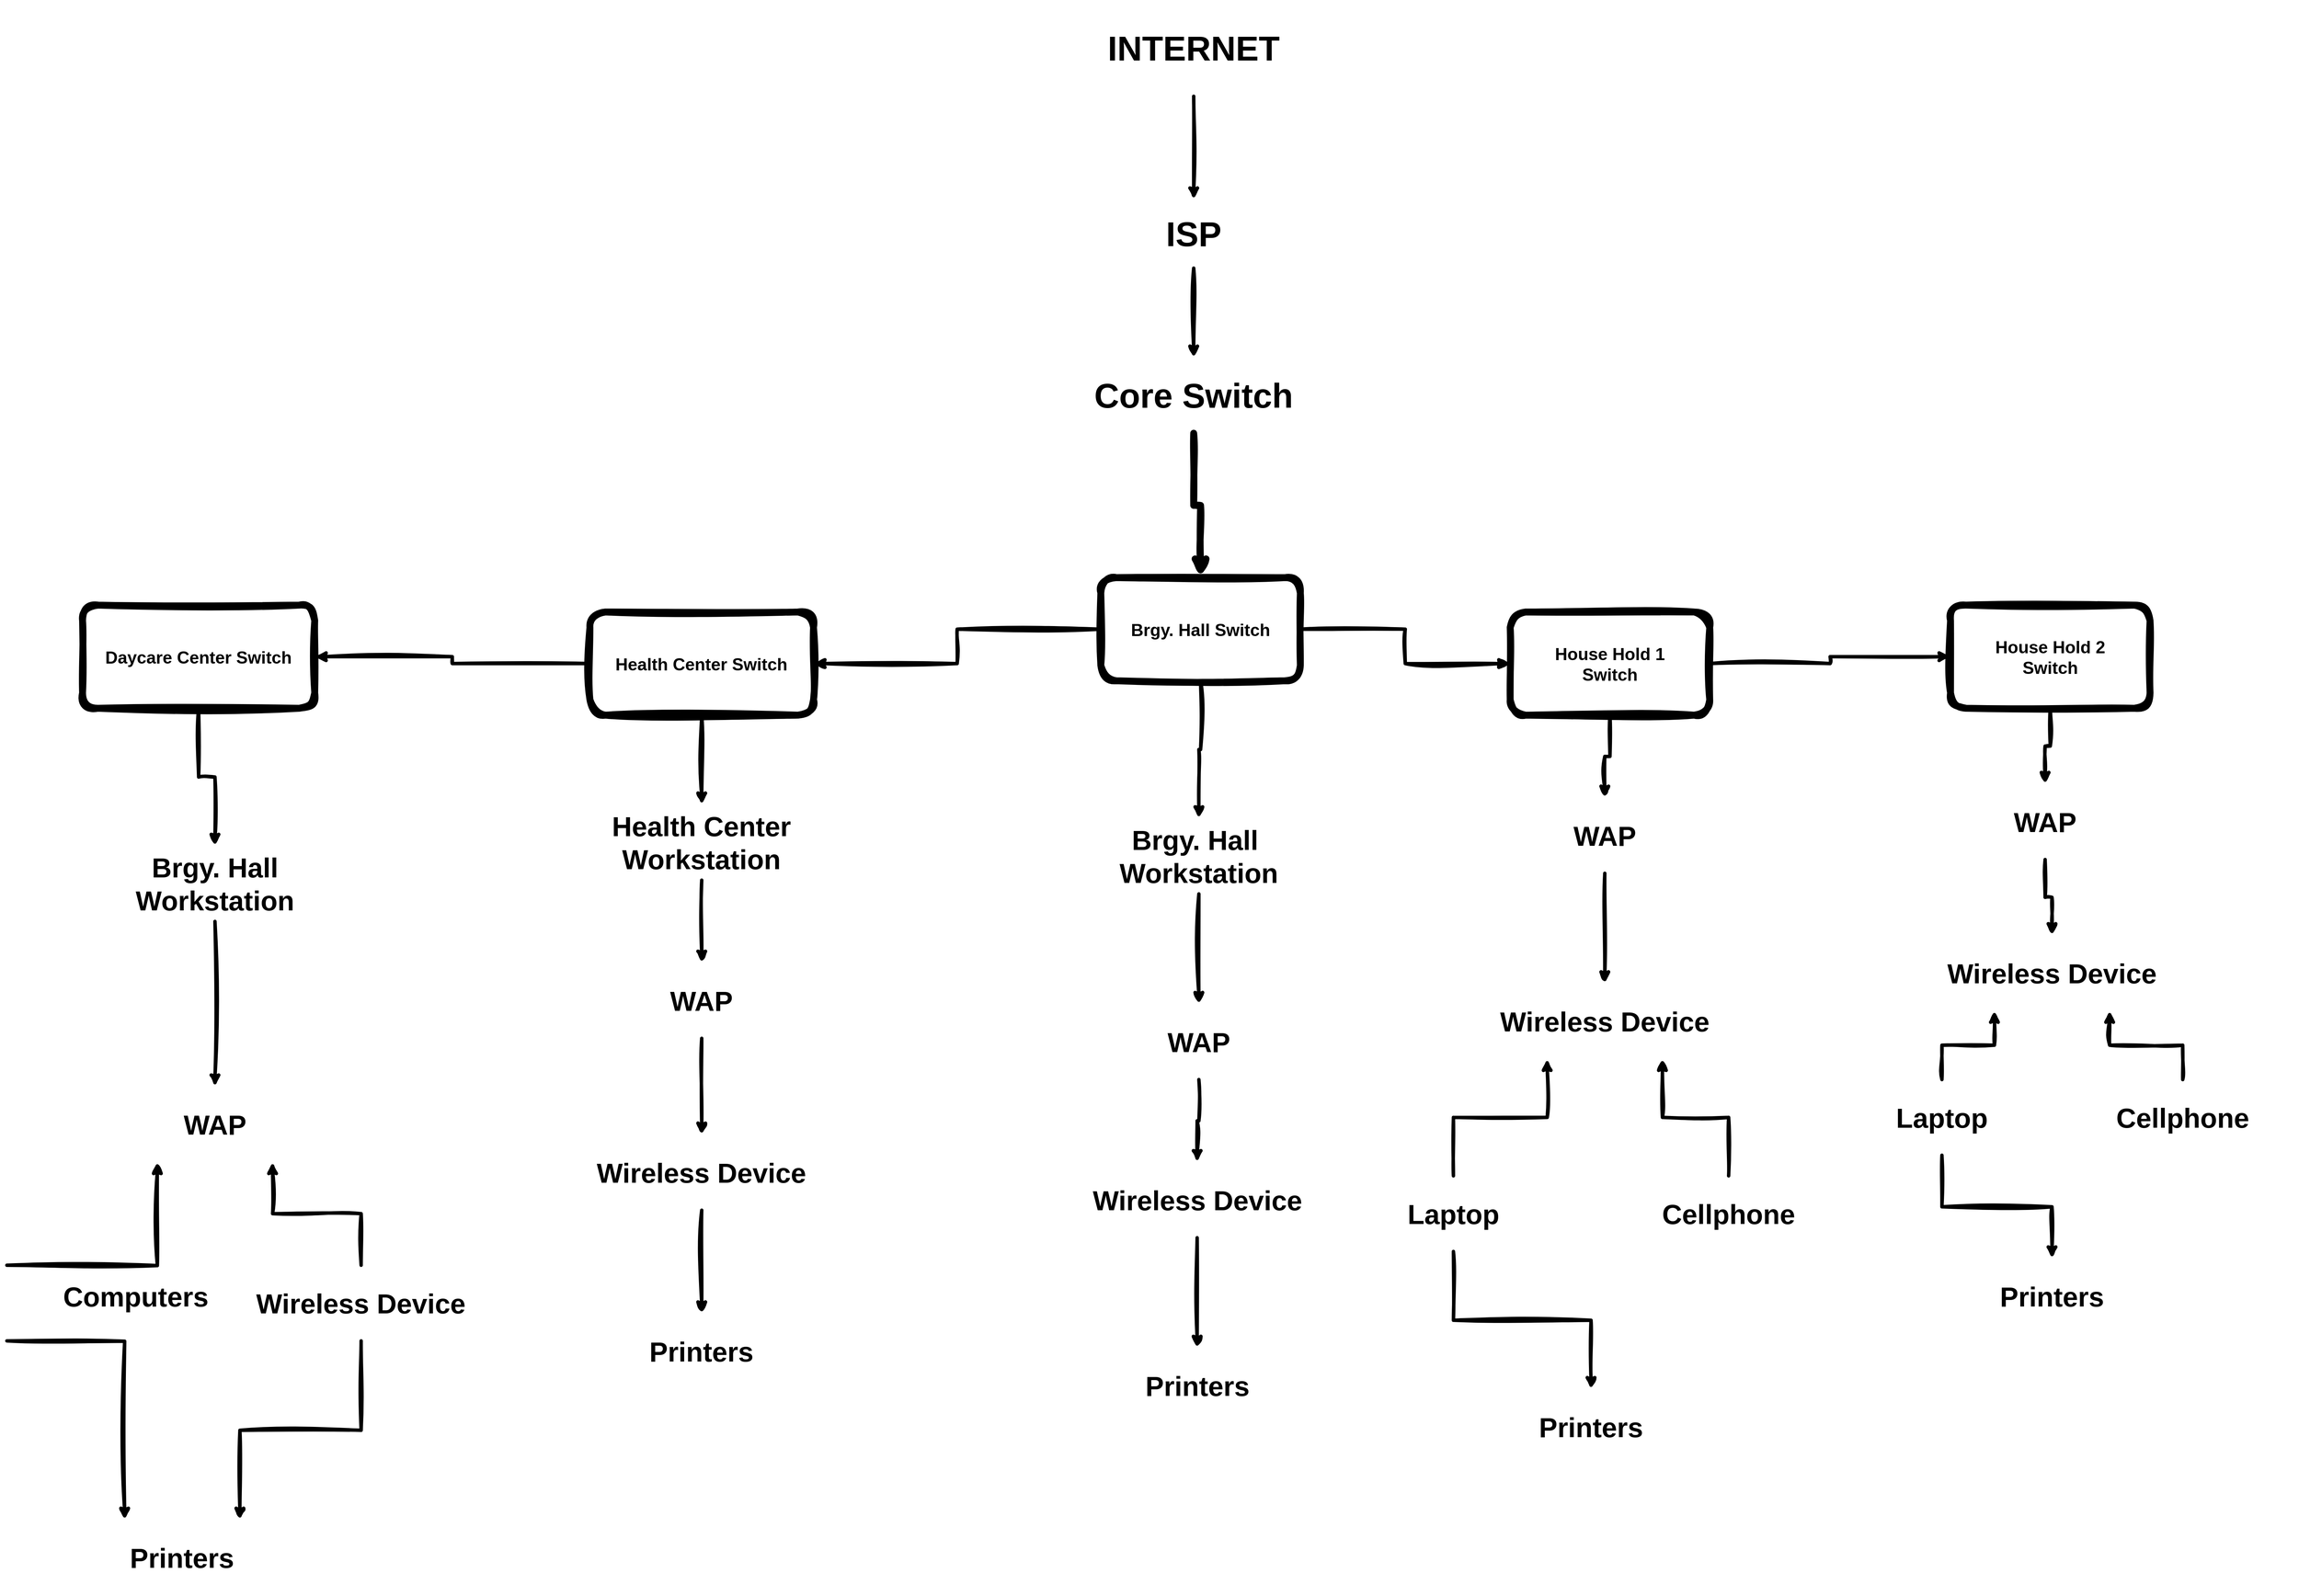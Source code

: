 <mxfile version="24.5.5" type="github">
  <diagram name="Page-1" id="B_gv9GOFP5bBfRUmPWNx">
    <mxGraphModel dx="5285" dy="2945" grid="1" gridSize="10" guides="1" tooltips="1" connect="1" arrows="1" fold="1" page="1" pageScale="1" pageWidth="850" pageHeight="1100" math="0" shadow="0">
      <root>
        <mxCell id="0" />
        <mxCell id="1" parent="0" />
        <mxCell id="cU2UB0Qx6bh0rX04pfWm-8" style="edgeStyle=orthogonalEdgeStyle;rounded=0;orthogonalLoop=1;jettySize=auto;html=1;exitX=0.5;exitY=1;exitDx=0;exitDy=0;entryX=0.5;entryY=0;entryDx=0;entryDy=0;strokeWidth=5;fontStyle=1;sketch=1;curveFitting=1;jiggle=2;" edge="1" parent="1" source="ERC3TZl0UmH6vnA0-MCl-3" target="ERC3TZl0UmH6vnA0-MCl-21">
          <mxGeometry relative="1" as="geometry" />
        </mxCell>
        <mxCell id="ERC3TZl0UmH6vnA0-MCl-3" value="&lt;font style=&quot;font-size: 25px;&quot;&gt;&lt;span&gt;Daycare Center Switch&lt;/span&gt;&lt;/font&gt;" style="rounded=1;whiteSpace=wrap;html=1;strokeWidth=10;fontStyle=1;sketch=1;curveFitting=1;jiggle=2;" parent="1" vertex="1">
          <mxGeometry x="-1190" y="180" width="337.43" height="150" as="geometry" />
        </mxCell>
        <mxCell id="cU2UB0Qx6bh0rX04pfWm-28" style="edgeStyle=orthogonalEdgeStyle;rounded=0;orthogonalLoop=1;jettySize=auto;html=1;entryX=0.5;entryY=0;entryDx=0;entryDy=0;fontStyle=1;strokeWidth=5;sketch=1;curveFitting=1;jiggle=2;" edge="1" parent="1" source="ERC3TZl0UmH6vnA0-MCl-6" target="ERC3TZl0UmH6vnA0-MCl-26">
          <mxGeometry relative="1" as="geometry" />
        </mxCell>
        <mxCell id="cU2UB0Qx6bh0rX04pfWm-36" style="edgeStyle=orthogonalEdgeStyle;rounded=0;orthogonalLoop=1;jettySize=auto;html=1;entryX=1;entryY=0.5;entryDx=0;entryDy=0;strokeWidth=5;sketch=1;curveFitting=1;jiggle=2;" edge="1" parent="1" source="ERC3TZl0UmH6vnA0-MCl-6" target="ERC3TZl0UmH6vnA0-MCl-3">
          <mxGeometry relative="1" as="geometry" />
        </mxCell>
        <mxCell id="ERC3TZl0UmH6vnA0-MCl-6" value="&lt;font style=&quot;font-size: 25px;&quot;&gt;&lt;span&gt;Health Center Switch&lt;/span&gt;&lt;/font&gt;" style="rounded=1;whiteSpace=wrap;html=1;strokeWidth=10;fontStyle=1;sketch=1;curveFitting=1;jiggle=2;" parent="1" vertex="1">
          <mxGeometry x="-452.57" y="190" width="325" height="150" as="geometry" />
        </mxCell>
        <mxCell id="cU2UB0Qx6bh0rX04pfWm-26" style="edgeStyle=orthogonalEdgeStyle;rounded=0;orthogonalLoop=1;jettySize=auto;html=1;entryX=0.5;entryY=0;entryDx=0;entryDy=0;fontStyle=1;strokeWidth=5;sketch=1;curveFitting=1;jiggle=2;" edge="1" parent="1" source="ERC3TZl0UmH6vnA0-MCl-7" target="ERC3TZl0UmH6vnA0-MCl-36">
          <mxGeometry relative="1" as="geometry" />
        </mxCell>
        <mxCell id="cU2UB0Qx6bh0rX04pfWm-38" style="edgeStyle=orthogonalEdgeStyle;rounded=0;orthogonalLoop=1;jettySize=auto;html=1;entryX=0;entryY=0.5;entryDx=0;entryDy=0;strokeWidth=5;sketch=1;curveFitting=1;jiggle=2;" edge="1" parent="1" source="ERC3TZl0UmH6vnA0-MCl-7" target="ERC3TZl0UmH6vnA0-MCl-10">
          <mxGeometry relative="1" as="geometry" />
        </mxCell>
        <mxCell id="ERC3TZl0UmH6vnA0-MCl-7" value="&lt;font style=&quot;font-size: 25px;&quot;&gt;&lt;span&gt;House Hold 1&lt;/span&gt;&lt;/font&gt;&lt;div&gt;&lt;font style=&quot;font-size: 25px;&quot;&gt;&lt;span&gt;Switch&lt;/span&gt;&lt;/font&gt;&lt;/div&gt;" style="rounded=1;whiteSpace=wrap;html=1;strokeWidth=10;fontStyle=1;sketch=1;curveFitting=1;jiggle=2;" parent="1" vertex="1">
          <mxGeometry x="885" y="190" width="290" height="150" as="geometry" />
        </mxCell>
        <mxCell id="cU2UB0Qx6bh0rX04pfWm-27" style="edgeStyle=orthogonalEdgeStyle;rounded=0;orthogonalLoop=1;jettySize=auto;html=1;entryX=0.5;entryY=0;entryDx=0;entryDy=0;fontStyle=1;fontSize=10;strokeWidth=5;sketch=1;curveFitting=1;jiggle=2;" edge="1" parent="1" source="ERC3TZl0UmH6vnA0-MCl-8" target="ERC3TZl0UmH6vnA0-MCl-30">
          <mxGeometry relative="1" as="geometry" />
        </mxCell>
        <mxCell id="cU2UB0Qx6bh0rX04pfWm-35" style="edgeStyle=orthogonalEdgeStyle;rounded=0;orthogonalLoop=1;jettySize=auto;html=1;entryX=1;entryY=0.5;entryDx=0;entryDy=0;strokeWidth=5;sketch=1;curveFitting=1;jiggle=2;" edge="1" parent="1" source="ERC3TZl0UmH6vnA0-MCl-8" target="ERC3TZl0UmH6vnA0-MCl-6">
          <mxGeometry relative="1" as="geometry" />
        </mxCell>
        <mxCell id="cU2UB0Qx6bh0rX04pfWm-37" style="edgeStyle=orthogonalEdgeStyle;rounded=0;orthogonalLoop=1;jettySize=auto;html=1;entryX=0;entryY=0.5;entryDx=0;entryDy=0;strokeWidth=5;sketch=1;curveFitting=1;jiggle=2;" edge="1" parent="1" source="ERC3TZl0UmH6vnA0-MCl-8" target="ERC3TZl0UmH6vnA0-MCl-7">
          <mxGeometry relative="1" as="geometry" />
        </mxCell>
        <mxCell id="ERC3TZl0UmH6vnA0-MCl-8" value="&lt;font style=&quot;font-size: 25px;&quot;&gt;&lt;span&gt;Brgy. Hall Switch&lt;/span&gt;&lt;/font&gt;" style="rounded=1;whiteSpace=wrap;html=1;strokeWidth=10;fontStyle=1;sketch=1;curveFitting=1;jiggle=2;" parent="1" vertex="1">
          <mxGeometry x="290" y="140" width="290" height="150" as="geometry" />
        </mxCell>
        <mxCell id="cU2UB0Qx6bh0rX04pfWm-25" style="edgeStyle=orthogonalEdgeStyle;rounded=0;orthogonalLoop=1;jettySize=auto;html=1;entryX=0.5;entryY=0;entryDx=0;entryDy=0;fontStyle=1;strokeWidth=5;sketch=1;curveFitting=1;jiggle=2;" edge="1" parent="1" source="ERC3TZl0UmH6vnA0-MCl-10" target="ERC3TZl0UmH6vnA0-MCl-37">
          <mxGeometry relative="1" as="geometry" />
        </mxCell>
        <mxCell id="ERC3TZl0UmH6vnA0-MCl-10" value="&lt;font style=&quot;font-size: 25px;&quot;&gt;&lt;span&gt;House Hold 2&lt;/span&gt;&lt;/font&gt;&lt;div&gt;&lt;font style=&quot;font-size: 25px;&quot;&gt;&lt;span&gt;Switch&lt;/span&gt;&lt;/font&gt;&lt;/div&gt;" style="rounded=1;whiteSpace=wrap;html=1;strokeWidth=10;fontStyle=1;sketch=1;curveFitting=1;jiggle=2;" parent="1" vertex="1">
          <mxGeometry x="1525" y="180" width="290" height="150" as="geometry" />
        </mxCell>
        <mxCell id="ERC3TZl0UmH6vnA0-MCl-19" style="edgeStyle=orthogonalEdgeStyle;rounded=0;orthogonalLoop=1;jettySize=auto;html=1;entryX=0.5;entryY=0;entryDx=0;entryDy=0;strokeWidth=5;fontStyle=1;sketch=1;curveFitting=1;jiggle=2;" parent="1" source="ERC3TZl0UmH6vnA0-MCl-13" target="ERC3TZl0UmH6vnA0-MCl-17" edge="1">
          <mxGeometry relative="1" as="geometry" />
        </mxCell>
        <mxCell id="ERC3TZl0UmH6vnA0-MCl-13" value="&lt;font style=&quot;font-size: 50px;&quot;&gt;INTERNET&lt;/font&gt;" style="text;strokeColor=none;align=center;fillColor=none;html=1;verticalAlign=middle;whiteSpace=wrap;rounded=0;fontStyle=1;strokeWidth=5;sketch=1;curveFitting=1;jiggle=2;" parent="1" vertex="1">
          <mxGeometry x="270" y="-700" width="310" height="140" as="geometry" />
        </mxCell>
        <mxCell id="ERC3TZl0UmH6vnA0-MCl-20" style="edgeStyle=orthogonalEdgeStyle;rounded=0;orthogonalLoop=1;jettySize=auto;html=1;entryX=0.5;entryY=0;entryDx=0;entryDy=0;strokeWidth=5;fontStyle=1;sketch=1;curveFitting=1;jiggle=2;" parent="1" source="ERC3TZl0UmH6vnA0-MCl-17" target="ERC3TZl0UmH6vnA0-MCl-18" edge="1">
          <mxGeometry relative="1" as="geometry" />
        </mxCell>
        <mxCell id="ERC3TZl0UmH6vnA0-MCl-17" value="&lt;font style=&quot;font-size: 50px;&quot;&gt;ISP&lt;/font&gt;" style="text;strokeColor=none;align=center;fillColor=none;html=1;verticalAlign=middle;whiteSpace=wrap;rounded=0;fontStyle=1;strokeWidth=5;sketch=1;curveFitting=1;jiggle=2;" parent="1" vertex="1">
          <mxGeometry x="320" y="-410" width="210" height="100" as="geometry" />
        </mxCell>
        <mxCell id="cU2UB0Qx6bh0rX04pfWm-34" style="edgeStyle=orthogonalEdgeStyle;rounded=0;orthogonalLoop=1;jettySize=auto;html=1;entryX=0.5;entryY=0;entryDx=0;entryDy=0;strokeWidth=10;sketch=1;curveFitting=1;jiggle=2;" edge="1" parent="1" source="ERC3TZl0UmH6vnA0-MCl-18" target="ERC3TZl0UmH6vnA0-MCl-8">
          <mxGeometry relative="1" as="geometry" />
        </mxCell>
        <mxCell id="ERC3TZl0UmH6vnA0-MCl-18" value="&lt;font style=&quot;font-size: 50px;&quot;&gt;Core Switch&lt;/font&gt;" style="text;strokeColor=none;align=center;fillColor=none;html=1;verticalAlign=middle;whiteSpace=wrap;rounded=0;fontStyle=1;strokeWidth=5;sketch=1;curveFitting=1;jiggle=2;" parent="1" vertex="1">
          <mxGeometry x="270" y="-180" width="310" height="110" as="geometry" />
        </mxCell>
        <mxCell id="cU2UB0Qx6bh0rX04pfWm-9" style="edgeStyle=orthogonalEdgeStyle;rounded=0;orthogonalLoop=1;jettySize=auto;html=1;entryX=0.5;entryY=0;entryDx=0;entryDy=0;strokeWidth=5;fontStyle=1;sketch=1;curveFitting=1;jiggle=2;" edge="1" parent="1" source="ERC3TZl0UmH6vnA0-MCl-21" target="ERC3TZl0UmH6vnA0-MCl-22">
          <mxGeometry relative="1" as="geometry" />
        </mxCell>
        <mxCell id="ERC3TZl0UmH6vnA0-MCl-21" value="&lt;font style=&quot;font-size: 40px;&quot;&gt;Brgy. Hall Workstation&lt;/font&gt;" style="text;strokeColor=none;align=center;fillColor=none;html=1;verticalAlign=middle;whiteSpace=wrap;rounded=0;fontStyle=1;strokeWidth=5;sketch=1;curveFitting=1;jiggle=2;" parent="1" vertex="1">
          <mxGeometry x="-1165.07" y="530" width="335" height="110" as="geometry" />
        </mxCell>
        <mxCell id="ERC3TZl0UmH6vnA0-MCl-22" value="&lt;font style=&quot;font-size: 40px;&quot;&gt;WAP&lt;/font&gt;" style="text;strokeColor=none;align=center;fillColor=none;html=1;verticalAlign=middle;whiteSpace=wrap;rounded=0;fontStyle=1;strokeWidth=5;sketch=1;curveFitting=1;jiggle=2;" parent="1" vertex="1">
          <mxGeometry x="-1165.07" y="880" width="335" height="110" as="geometry" />
        </mxCell>
        <mxCell id="cU2UB0Qx6bh0rX04pfWm-11" style="edgeStyle=orthogonalEdgeStyle;rounded=0;orthogonalLoop=1;jettySize=auto;html=1;entryX=0.75;entryY=1;entryDx=0;entryDy=0;fontStyle=1;fontSize=10;strokeWidth=5;sketch=1;curveFitting=1;jiggle=2;" edge="1" parent="1" source="ERC3TZl0UmH6vnA0-MCl-23" target="ERC3TZl0UmH6vnA0-MCl-22">
          <mxGeometry relative="1" as="geometry" />
        </mxCell>
        <mxCell id="cU2UB0Qx6bh0rX04pfWm-12" style="edgeStyle=orthogonalEdgeStyle;rounded=0;orthogonalLoop=1;jettySize=auto;html=1;entryX=0.75;entryY=0;entryDx=0;entryDy=0;fontStyle=1;fontSize=10;strokeWidth=5;sketch=1;curveFitting=1;jiggle=2;" edge="1" parent="1" source="ERC3TZl0UmH6vnA0-MCl-23" target="ERC3TZl0UmH6vnA0-MCl-25">
          <mxGeometry relative="1" as="geometry" />
        </mxCell>
        <mxCell id="ERC3TZl0UmH6vnA0-MCl-23" value="&lt;font style=&quot;font-size: 40px;&quot;&gt;Wireless Device&lt;/font&gt;" style="text;strokeColor=none;align=center;fillColor=none;html=1;verticalAlign=middle;whiteSpace=wrap;rounded=0;fontStyle=1;strokeWidth=5;sketch=1;curveFitting=1;jiggle=2;" parent="1" vertex="1">
          <mxGeometry x="-952.57" y="1140" width="335" height="110" as="geometry" />
        </mxCell>
        <mxCell id="cU2UB0Qx6bh0rX04pfWm-10" style="edgeStyle=orthogonalEdgeStyle;rounded=0;orthogonalLoop=1;jettySize=auto;html=1;entryX=0.25;entryY=1;entryDx=0;entryDy=0;fontStyle=1;fontSize=10;strokeWidth=5;sketch=1;curveFitting=1;jiggle=2;" edge="1" parent="1" target="ERC3TZl0UmH6vnA0-MCl-22">
          <mxGeometry relative="1" as="geometry">
            <mxPoint x="-1299.999" y="1140" as="sourcePoint" />
          </mxGeometry>
        </mxCell>
        <mxCell id="cU2UB0Qx6bh0rX04pfWm-13" style="edgeStyle=orthogonalEdgeStyle;rounded=0;orthogonalLoop=1;jettySize=auto;html=1;entryX=0.25;entryY=0;entryDx=0;entryDy=0;fontStyle=1;fontSize=10;strokeWidth=5;sketch=1;curveFitting=1;jiggle=2;" edge="1" parent="1" target="ERC3TZl0UmH6vnA0-MCl-25">
          <mxGeometry relative="1" as="geometry">
            <mxPoint x="-1299.999" y="1250" as="sourcePoint" />
          </mxGeometry>
        </mxCell>
        <mxCell id="ERC3TZl0UmH6vnA0-MCl-24" value="&lt;font style=&quot;font-size: 40px;&quot;&gt;Computers&lt;/font&gt;" style="text;strokeColor=none;align=center;fillColor=none;html=1;verticalAlign=middle;whiteSpace=wrap;rounded=0;fontStyle=1;strokeWidth=5;sketch=1;curveFitting=1;jiggle=2;" parent="1" vertex="1">
          <mxGeometry x="-1280" y="1130" width="335" height="110" as="geometry" />
        </mxCell>
        <mxCell id="ERC3TZl0UmH6vnA0-MCl-25" value="&lt;font style=&quot;font-size: 40px;&quot;&gt;Printers&lt;/font&gt;" style="text;strokeColor=none;align=center;fillColor=none;html=1;verticalAlign=middle;whiteSpace=wrap;rounded=0;fontStyle=1;strokeWidth=5;sketch=1;curveFitting=1;jiggle=2;" parent="1" vertex="1">
          <mxGeometry x="-1212.57" y="1510" width="335" height="110" as="geometry" />
        </mxCell>
        <mxCell id="cU2UB0Qx6bh0rX04pfWm-14" style="edgeStyle=orthogonalEdgeStyle;rounded=0;orthogonalLoop=1;jettySize=auto;html=1;entryX=0.5;entryY=0;entryDx=0;entryDy=0;fontStyle=1;strokeWidth=5;sketch=1;curveFitting=1;jiggle=2;" edge="1" parent="1" source="ERC3TZl0UmH6vnA0-MCl-26" target="ERC3TZl0UmH6vnA0-MCl-27">
          <mxGeometry relative="1" as="geometry" />
        </mxCell>
        <mxCell id="ERC3TZl0UmH6vnA0-MCl-26" value="&lt;font style=&quot;font-size: 40px;&quot;&gt;Health Center Workstation&lt;/font&gt;" style="text;strokeColor=none;align=center;fillColor=none;html=1;verticalAlign=middle;whiteSpace=wrap;rounded=0;fontStyle=1;strokeWidth=5;sketch=1;curveFitting=1;jiggle=2;" parent="1" vertex="1">
          <mxGeometry x="-457.57" y="470" width="335" height="110" as="geometry" />
        </mxCell>
        <mxCell id="cU2UB0Qx6bh0rX04pfWm-15" style="edgeStyle=orthogonalEdgeStyle;rounded=0;orthogonalLoop=1;jettySize=auto;html=1;entryX=0.5;entryY=0;entryDx=0;entryDy=0;fontStyle=1;strokeWidth=5;sketch=1;curveFitting=1;jiggle=2;" edge="1" parent="1" source="ERC3TZl0UmH6vnA0-MCl-27" target="ERC3TZl0UmH6vnA0-MCl-28">
          <mxGeometry relative="1" as="geometry" />
        </mxCell>
        <mxCell id="ERC3TZl0UmH6vnA0-MCl-27" value="&lt;font style=&quot;font-size: 40px;&quot;&gt;WAP&lt;/font&gt;" style="text;strokeColor=none;align=center;fillColor=none;html=1;verticalAlign=middle;whiteSpace=wrap;rounded=0;fontStyle=1;strokeWidth=5;sketch=1;curveFitting=1;jiggle=2;" parent="1" vertex="1">
          <mxGeometry x="-457.57" y="700" width="335" height="110" as="geometry" />
        </mxCell>
        <mxCell id="cU2UB0Qx6bh0rX04pfWm-16" style="edgeStyle=orthogonalEdgeStyle;rounded=0;orthogonalLoop=1;jettySize=auto;html=1;entryX=0.5;entryY=0;entryDx=0;entryDy=0;fontStyle=1;fontSize=10;strokeWidth=5;sketch=1;curveFitting=1;jiggle=2;" edge="1" parent="1" source="ERC3TZl0UmH6vnA0-MCl-28" target="ERC3TZl0UmH6vnA0-MCl-29">
          <mxGeometry relative="1" as="geometry" />
        </mxCell>
        <mxCell id="ERC3TZl0UmH6vnA0-MCl-28" value="&lt;font style=&quot;font-size: 40px;&quot;&gt;Wireless Device&lt;/font&gt;" style="text;strokeColor=none;align=center;fillColor=none;html=1;verticalAlign=middle;whiteSpace=wrap;rounded=0;fontStyle=1;strokeWidth=5;sketch=1;curveFitting=1;jiggle=2;" parent="1" vertex="1">
          <mxGeometry x="-457.57" y="950" width="335" height="110" as="geometry" />
        </mxCell>
        <mxCell id="ERC3TZl0UmH6vnA0-MCl-29" value="&lt;font style=&quot;font-size: 40px;&quot;&gt;Printers&lt;/font&gt;" style="text;strokeColor=none;align=center;fillColor=none;html=1;verticalAlign=middle;whiteSpace=wrap;rounded=0;fontStyle=1;strokeWidth=5;sketch=1;curveFitting=1;jiggle=2;" parent="1" vertex="1">
          <mxGeometry x="-457.57" y="1210" width="335" height="110" as="geometry" />
        </mxCell>
        <mxCell id="cU2UB0Qx6bh0rX04pfWm-33" style="edgeStyle=orthogonalEdgeStyle;rounded=0;orthogonalLoop=1;jettySize=auto;html=1;entryX=0.5;entryY=0;entryDx=0;entryDy=0;fontStyle=1;strokeWidth=5;sketch=1;curveFitting=1;jiggle=2;" edge="1" parent="1" source="ERC3TZl0UmH6vnA0-MCl-30" target="ERC3TZl0UmH6vnA0-MCl-31">
          <mxGeometry relative="1" as="geometry" />
        </mxCell>
        <mxCell id="ERC3TZl0UmH6vnA0-MCl-30" value="&lt;font style=&quot;font-size: 40px;&quot;&gt;Brgy. Hall&amp;nbsp; Workstation&lt;/font&gt;" style="text;strokeColor=none;align=center;fillColor=none;html=1;verticalAlign=middle;whiteSpace=wrap;rounded=0;fontStyle=1;strokeWidth=5;sketch=1;curveFitting=1;jiggle=2;" parent="1" vertex="1">
          <mxGeometry x="265" y="490" width="335" height="110" as="geometry" />
        </mxCell>
        <mxCell id="cU2UB0Qx6bh0rX04pfWm-17" style="edgeStyle=orthogonalEdgeStyle;rounded=0;orthogonalLoop=1;jettySize=auto;html=1;entryX=0.5;entryY=0;entryDx=0;entryDy=0;fontStyle=1;strokeWidth=5;sketch=1;curveFitting=1;jiggle=2;" edge="1" parent="1" source="ERC3TZl0UmH6vnA0-MCl-31" target="ERC3TZl0UmH6vnA0-MCl-32">
          <mxGeometry relative="1" as="geometry" />
        </mxCell>
        <mxCell id="ERC3TZl0UmH6vnA0-MCl-31" value="&lt;font style=&quot;font-size: 40px;&quot;&gt;WAP&lt;/font&gt;" style="text;strokeColor=none;align=center;fillColor=none;html=1;verticalAlign=middle;whiteSpace=wrap;rounded=0;fontStyle=1;strokeWidth=5;sketch=1;curveFitting=1;jiggle=2;" parent="1" vertex="1">
          <mxGeometry x="265" y="760" width="335" height="110" as="geometry" />
        </mxCell>
        <mxCell id="cU2UB0Qx6bh0rX04pfWm-18" style="edgeStyle=orthogonalEdgeStyle;rounded=0;orthogonalLoop=1;jettySize=auto;html=1;entryX=0.5;entryY=0;entryDx=0;entryDy=0;fontStyle=1;fontSize=10;strokeWidth=5;sketch=1;curveFitting=1;jiggle=2;" edge="1" parent="1" source="ERC3TZl0UmH6vnA0-MCl-32" target="ERC3TZl0UmH6vnA0-MCl-33">
          <mxGeometry relative="1" as="geometry" />
        </mxCell>
        <mxCell id="ERC3TZl0UmH6vnA0-MCl-32" value="&lt;font style=&quot;font-size: 40px;&quot;&gt;Wireless Device&lt;/font&gt;" style="text;strokeColor=none;align=center;fillColor=none;html=1;verticalAlign=middle;whiteSpace=wrap;rounded=0;fontStyle=1;strokeWidth=5;sketch=1;curveFitting=1;jiggle=2;" parent="1" vertex="1">
          <mxGeometry x="262.5" y="990" width="335" height="110" as="geometry" />
        </mxCell>
        <mxCell id="ERC3TZl0UmH6vnA0-MCl-33" value="&lt;font style=&quot;font-size: 40px;&quot;&gt;Printers&lt;/font&gt;" style="text;strokeColor=none;align=center;fillColor=none;html=1;verticalAlign=middle;whiteSpace=wrap;rounded=0;fontStyle=1;strokeWidth=5;sketch=1;curveFitting=1;jiggle=2;" parent="1" vertex="1">
          <mxGeometry x="262.5" y="1260" width="335" height="110" as="geometry" />
        </mxCell>
        <mxCell id="cU2UB0Qx6bh0rX04pfWm-19" style="edgeStyle=orthogonalEdgeStyle;rounded=0;orthogonalLoop=1;jettySize=auto;html=1;entryX=0.5;entryY=0;entryDx=0;entryDy=0;fontStyle=1;fontSize=10;strokeWidth=5;sketch=1;curveFitting=1;jiggle=2;" edge="1" parent="1" source="ERC3TZl0UmH6vnA0-MCl-36" target="ERC3TZl0UmH6vnA0-MCl-39">
          <mxGeometry relative="1" as="geometry" />
        </mxCell>
        <mxCell id="ERC3TZl0UmH6vnA0-MCl-36" value="&lt;font style=&quot;font-size: 40px;&quot;&gt;WAP&lt;/font&gt;" style="text;strokeColor=none;align=center;fillColor=none;html=1;verticalAlign=middle;whiteSpace=wrap;rounded=0;fontStyle=1;strokeWidth=5;sketch=1;curveFitting=1;jiggle=2;" parent="1" vertex="1">
          <mxGeometry x="855" y="460" width="335" height="110" as="geometry" />
        </mxCell>
        <mxCell id="cU2UB0Qx6bh0rX04pfWm-29" style="edgeStyle=orthogonalEdgeStyle;rounded=0;orthogonalLoop=1;jettySize=auto;html=1;entryX=0.5;entryY=0;entryDx=0;entryDy=0;fontStyle=1;strokeWidth=5;sketch=1;curveFitting=1;jiggle=2;" edge="1" parent="1" source="ERC3TZl0UmH6vnA0-MCl-37" target="ERC3TZl0UmH6vnA0-MCl-40">
          <mxGeometry relative="1" as="geometry" />
        </mxCell>
        <mxCell id="ERC3TZl0UmH6vnA0-MCl-37" value="&lt;font style=&quot;font-size: 40px;&quot;&gt;WAP&lt;/font&gt;" style="text;strokeColor=none;align=center;fillColor=none;html=1;verticalAlign=middle;whiteSpace=wrap;rounded=0;fontStyle=1;strokeWidth=5;sketch=1;curveFitting=1;jiggle=2;" parent="1" vertex="1">
          <mxGeometry x="1495" y="440" width="335" height="110" as="geometry" />
        </mxCell>
        <mxCell id="ERC3TZl0UmH6vnA0-MCl-39" value="&lt;font style=&quot;font-size: 40px;&quot;&gt;Wireless Device&lt;/font&gt;" style="text;strokeColor=none;align=center;fillColor=none;html=1;verticalAlign=middle;whiteSpace=wrap;rounded=0;fontStyle=1;strokeWidth=5;sketch=1;curveFitting=1;jiggle=2;" parent="1" vertex="1">
          <mxGeometry x="855" y="730" width="335" height="110" as="geometry" />
        </mxCell>
        <mxCell id="ERC3TZl0UmH6vnA0-MCl-40" value="&lt;font style=&quot;font-size: 40px;&quot;&gt;Wireless Device&lt;/font&gt;" style="text;strokeColor=none;align=center;fillColor=none;html=1;verticalAlign=middle;whiteSpace=wrap;rounded=0;fontStyle=1;strokeWidth=5;sketch=1;curveFitting=1;jiggle=2;" parent="1" vertex="1">
          <mxGeometry x="1505" y="660" width="335" height="110" as="geometry" />
        </mxCell>
        <mxCell id="cU2UB0Qx6bh0rX04pfWm-21" style="edgeStyle=orthogonalEdgeStyle;rounded=0;orthogonalLoop=1;jettySize=auto;html=1;entryX=0.75;entryY=1;entryDx=0;entryDy=0;fontStyle=1;fontSize=10;strokeWidth=5;sketch=1;curveFitting=1;jiggle=2;" edge="1" parent="1" source="cU2UB0Qx6bh0rX04pfWm-1" target="ERC3TZl0UmH6vnA0-MCl-39">
          <mxGeometry relative="1" as="geometry" />
        </mxCell>
        <mxCell id="cU2UB0Qx6bh0rX04pfWm-1" value="&lt;span style=&quot;font-size: 40px;&quot;&gt;Cellphone&lt;/span&gt;" style="text;strokeColor=none;align=center;fillColor=none;html=1;verticalAlign=middle;whiteSpace=wrap;rounded=0;fontStyle=1;strokeWidth=5;sketch=1;curveFitting=1;jiggle=2;" vertex="1" parent="1">
          <mxGeometry x="1035" y="1010" width="335" height="110" as="geometry" />
        </mxCell>
        <mxCell id="cU2UB0Qx6bh0rX04pfWm-22" style="edgeStyle=orthogonalEdgeStyle;rounded=0;orthogonalLoop=1;jettySize=auto;html=1;entryX=0.25;entryY=1;entryDx=0;entryDy=0;fontStyle=1;fontSize=10;strokeWidth=5;sketch=1;curveFitting=1;jiggle=2;" edge="1" parent="1" source="cU2UB0Qx6bh0rX04pfWm-2" target="ERC3TZl0UmH6vnA0-MCl-39">
          <mxGeometry relative="1" as="geometry" />
        </mxCell>
        <mxCell id="cU2UB0Qx6bh0rX04pfWm-24" style="edgeStyle=orthogonalEdgeStyle;rounded=0;orthogonalLoop=1;jettySize=auto;html=1;entryX=0.5;entryY=0;entryDx=0;entryDy=0;fontStyle=1;fontSize=10;strokeWidth=5;sketch=1;curveFitting=1;jiggle=2;" edge="1" parent="1" source="cU2UB0Qx6bh0rX04pfWm-2" target="cU2UB0Qx6bh0rX04pfWm-6">
          <mxGeometry relative="1" as="geometry" />
        </mxCell>
        <mxCell id="cU2UB0Qx6bh0rX04pfWm-2" value="&lt;span style=&quot;font-size: 40px;&quot;&gt;Laptop&lt;/span&gt;" style="text;strokeColor=none;align=center;fillColor=none;html=1;verticalAlign=middle;whiteSpace=wrap;rounded=0;fontStyle=1;strokeWidth=5;sketch=1;curveFitting=1;jiggle=2;" vertex="1" parent="1">
          <mxGeometry x="635" y="1010" width="335" height="110" as="geometry" />
        </mxCell>
        <mxCell id="cU2UB0Qx6bh0rX04pfWm-30" style="edgeStyle=orthogonalEdgeStyle;rounded=0;orthogonalLoop=1;jettySize=auto;html=1;entryX=0.25;entryY=1;entryDx=0;entryDy=0;fontStyle=1;fontSize=10;strokeWidth=5;sketch=1;curveFitting=1;jiggle=2;" edge="1" parent="1" source="cU2UB0Qx6bh0rX04pfWm-3" target="ERC3TZl0UmH6vnA0-MCl-40">
          <mxGeometry relative="1" as="geometry" />
        </mxCell>
        <mxCell id="cU2UB0Qx6bh0rX04pfWm-32" style="edgeStyle=orthogonalEdgeStyle;rounded=0;orthogonalLoop=1;jettySize=auto;html=1;exitX=0.5;exitY=1;exitDx=0;exitDy=0;fontStyle=1;fontSize=10;strokeWidth=5;sketch=1;curveFitting=1;jiggle=2;" edge="1" parent="1" source="cU2UB0Qx6bh0rX04pfWm-3" target="cU2UB0Qx6bh0rX04pfWm-5">
          <mxGeometry relative="1" as="geometry" />
        </mxCell>
        <mxCell id="cU2UB0Qx6bh0rX04pfWm-3" value="&lt;span style=&quot;font-size: 40px;&quot;&gt;Laptop&lt;/span&gt;" style="text;strokeColor=none;align=center;fillColor=none;html=1;verticalAlign=middle;whiteSpace=wrap;rounded=0;fontStyle=1;strokeWidth=5;sketch=1;curveFitting=1;jiggle=2;" vertex="1" parent="1">
          <mxGeometry x="1345" y="870" width="335" height="110" as="geometry" />
        </mxCell>
        <mxCell id="cU2UB0Qx6bh0rX04pfWm-31" style="edgeStyle=orthogonalEdgeStyle;rounded=0;orthogonalLoop=1;jettySize=auto;html=1;entryX=0.75;entryY=1;entryDx=0;entryDy=0;fontStyle=1;fontSize=10;strokeWidth=5;sketch=1;curveFitting=1;jiggle=2;" edge="1" parent="1" source="cU2UB0Qx6bh0rX04pfWm-4" target="ERC3TZl0UmH6vnA0-MCl-40">
          <mxGeometry relative="1" as="geometry" />
        </mxCell>
        <mxCell id="cU2UB0Qx6bh0rX04pfWm-4" value="&lt;span style=&quot;font-size: 40px;&quot;&gt;Cellphone&lt;/span&gt;" style="text;strokeColor=none;align=center;fillColor=none;html=1;verticalAlign=middle;whiteSpace=wrap;rounded=0;fontStyle=1;strokeWidth=5;sketch=1;curveFitting=1;jiggle=2;" vertex="1" parent="1">
          <mxGeometry x="1695" y="870" width="335" height="110" as="geometry" />
        </mxCell>
        <mxCell id="cU2UB0Qx6bh0rX04pfWm-5" value="&lt;font style=&quot;font-size: 40px;&quot;&gt;Printers&lt;/font&gt;" style="text;strokeColor=none;align=center;fillColor=none;html=1;verticalAlign=middle;whiteSpace=wrap;rounded=0;fontStyle=1;strokeWidth=5;sketch=1;curveFitting=1;jiggle=2;" vertex="1" parent="1">
          <mxGeometry x="1505" y="1130" width="335" height="110" as="geometry" />
        </mxCell>
        <mxCell id="cU2UB0Qx6bh0rX04pfWm-6" value="&lt;font style=&quot;font-size: 40px;&quot;&gt;Printers&lt;/font&gt;" style="text;strokeColor=none;align=center;fillColor=none;html=1;verticalAlign=middle;whiteSpace=wrap;rounded=0;fontStyle=1;strokeWidth=5;sketch=1;curveFitting=1;jiggle=2;" vertex="1" parent="1">
          <mxGeometry x="835" y="1320" width="335" height="110" as="geometry" />
        </mxCell>
      </root>
    </mxGraphModel>
  </diagram>
</mxfile>
